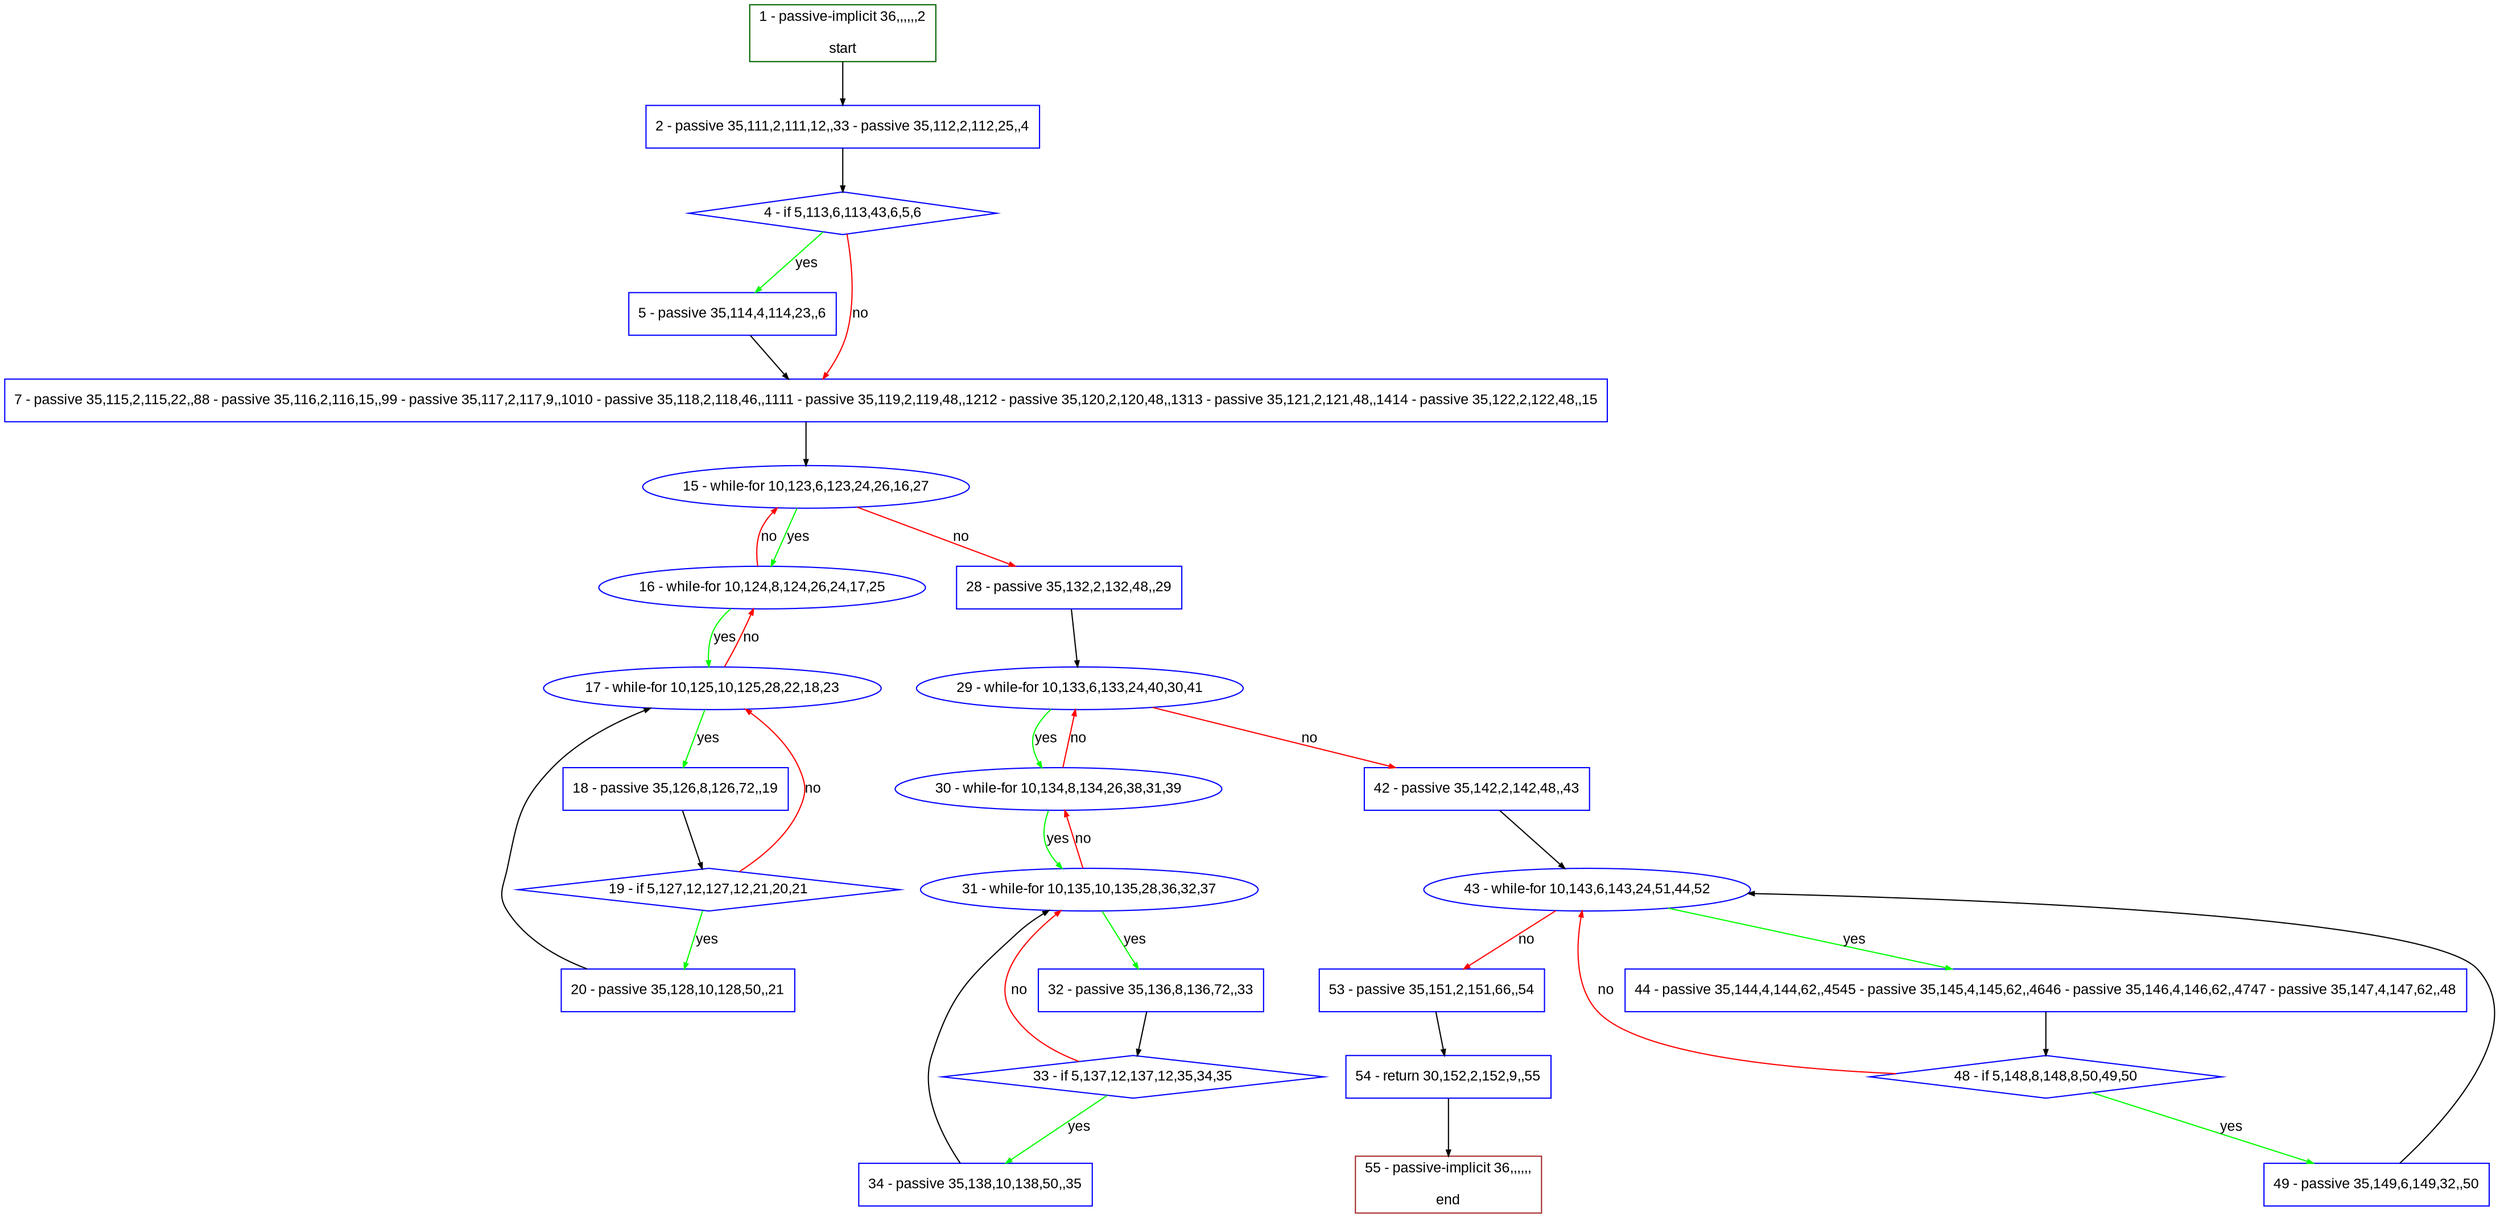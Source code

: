 digraph "" {
  graph [pack="true", label="", fontsize="12", packmode="clust", fontname="Arial", fillcolor="#FFFFCC", bgcolor="white", style="rounded,filled", compound="true"];
  node [node_initialized="no", label="", color="grey", fontsize="12", fillcolor="white", fontname="Arial", style="filled", shape="rectangle", compound="true", fixedsize="false"];
  edge [fontcolor="black", arrowhead="normal", arrowtail="none", arrowsize="0.5", ltail="", label="", color="black", fontsize="12", lhead="", fontname="Arial", dir="forward", compound="true"];
  __N1 [label="2 - passive 35,111,2,111,12,,33 - passive 35,112,2,112,25,,4", color="#0000ff", fillcolor="#ffffff", style="filled", shape="box"];
  __N2 [label="1 - passive-implicit 36,,,,,,2\n\nstart", color="#006400", fillcolor="#ffffff", style="filled", shape="box"];
  __N3 [label="4 - if 5,113,6,113,43,6,5,6", color="#0000ff", fillcolor="#ffffff", style="filled", shape="diamond"];
  __N4 [label="5 - passive 35,114,4,114,23,,6", color="#0000ff", fillcolor="#ffffff", style="filled", shape="box"];
  __N5 [label="7 - passive 35,115,2,115,22,,88 - passive 35,116,2,116,15,,99 - passive 35,117,2,117,9,,1010 - passive 35,118,2,118,46,,1111 - passive 35,119,2,119,48,,1212 - passive 35,120,2,120,48,,1313 - passive 35,121,2,121,48,,1414 - passive 35,122,2,122,48,,15", color="#0000ff", fillcolor="#ffffff", style="filled", shape="box"];
  __N6 [label="15 - while-for 10,123,6,123,24,26,16,27", color="#0000ff", fillcolor="#ffffff", style="filled", shape="oval"];
  __N7 [label="16 - while-for 10,124,8,124,26,24,17,25", color="#0000ff", fillcolor="#ffffff", style="filled", shape="oval"];
  __N8 [label="28 - passive 35,132,2,132,48,,29", color="#0000ff", fillcolor="#ffffff", style="filled", shape="box"];
  __N9 [label="17 - while-for 10,125,10,125,28,22,18,23", color="#0000ff", fillcolor="#ffffff", style="filled", shape="oval"];
  __N10 [label="18 - passive 35,126,8,126,72,,19", color="#0000ff", fillcolor="#ffffff", style="filled", shape="box"];
  __N11 [label="19 - if 5,127,12,127,12,21,20,21", color="#0000ff", fillcolor="#ffffff", style="filled", shape="diamond"];
  __N12 [label="20 - passive 35,128,10,128,50,,21", color="#0000ff", fillcolor="#ffffff", style="filled", shape="box"];
  __N13 [label="29 - while-for 10,133,6,133,24,40,30,41", color="#0000ff", fillcolor="#ffffff", style="filled", shape="oval"];
  __N14 [label="30 - while-for 10,134,8,134,26,38,31,39", color="#0000ff", fillcolor="#ffffff", style="filled", shape="oval"];
  __N15 [label="42 - passive 35,142,2,142,48,,43", color="#0000ff", fillcolor="#ffffff", style="filled", shape="box"];
  __N16 [label="31 - while-for 10,135,10,135,28,36,32,37", color="#0000ff", fillcolor="#ffffff", style="filled", shape="oval"];
  __N17 [label="32 - passive 35,136,8,136,72,,33", color="#0000ff", fillcolor="#ffffff", style="filled", shape="box"];
  __N18 [label="33 - if 5,137,12,137,12,35,34,35", color="#0000ff", fillcolor="#ffffff", style="filled", shape="diamond"];
  __N19 [label="34 - passive 35,138,10,138,50,,35", color="#0000ff", fillcolor="#ffffff", style="filled", shape="box"];
  __N20 [label="43 - while-for 10,143,6,143,24,51,44,52", color="#0000ff", fillcolor="#ffffff", style="filled", shape="oval"];
  __N21 [label="44 - passive 35,144,4,144,62,,4545 - passive 35,145,4,145,62,,4646 - passive 35,146,4,146,62,,4747 - passive 35,147,4,147,62,,48", color="#0000ff", fillcolor="#ffffff", style="filled", shape="box"];
  __N22 [label="53 - passive 35,151,2,151,66,,54", color="#0000ff", fillcolor="#ffffff", style="filled", shape="box"];
  __N23 [label="48 - if 5,148,8,148,8,50,49,50", color="#0000ff", fillcolor="#ffffff", style="filled", shape="diamond"];
  __N24 [label="49 - passive 35,149,6,149,32,,50", color="#0000ff", fillcolor="#ffffff", style="filled", shape="box"];
  __N25 [label="54 - return 30,152,2,152,9,,55", color="#0000ff", fillcolor="#ffffff", style="filled", shape="box"];
  __N26 [label="55 - passive-implicit 36,,,,,,\n\nend", color="#a52a2a", fillcolor="#ffffff", style="filled", shape="box"];
  __N2 -> __N1 [arrowhead="normal", arrowtail="none", color="#000000", label="", dir="forward"];
  __N1 -> __N3 [arrowhead="normal", arrowtail="none", color="#000000", label="", dir="forward"];
  __N3 -> __N4 [arrowhead="normal", arrowtail="none", color="#00ff00", label="yes", dir="forward"];
  __N3 -> __N5 [arrowhead="normal", arrowtail="none", color="#ff0000", label="no", dir="forward"];
  __N4 -> __N5 [arrowhead="normal", arrowtail="none", color="#000000", label="", dir="forward"];
  __N5 -> __N6 [arrowhead="normal", arrowtail="none", color="#000000", label="", dir="forward"];
  __N6 -> __N7 [arrowhead="normal", arrowtail="none", color="#00ff00", label="yes", dir="forward"];
  __N7 -> __N6 [arrowhead="normal", arrowtail="none", color="#ff0000", label="no", dir="forward"];
  __N6 -> __N8 [arrowhead="normal", arrowtail="none", color="#ff0000", label="no", dir="forward"];
  __N7 -> __N9 [arrowhead="normal", arrowtail="none", color="#00ff00", label="yes", dir="forward"];
  __N9 -> __N7 [arrowhead="normal", arrowtail="none", color="#ff0000", label="no", dir="forward"];
  __N9 -> __N10 [arrowhead="normal", arrowtail="none", color="#00ff00", label="yes", dir="forward"];
  __N10 -> __N11 [arrowhead="normal", arrowtail="none", color="#000000", label="", dir="forward"];
  __N11 -> __N9 [arrowhead="normal", arrowtail="none", color="#ff0000", label="no", dir="forward"];
  __N11 -> __N12 [arrowhead="normal", arrowtail="none", color="#00ff00", label="yes", dir="forward"];
  __N12 -> __N9 [arrowhead="normal", arrowtail="none", color="#000000", label="", dir="forward"];
  __N8 -> __N13 [arrowhead="normal", arrowtail="none", color="#000000", label="", dir="forward"];
  __N13 -> __N14 [arrowhead="normal", arrowtail="none", color="#00ff00", label="yes", dir="forward"];
  __N14 -> __N13 [arrowhead="normal", arrowtail="none", color="#ff0000", label="no", dir="forward"];
  __N13 -> __N15 [arrowhead="normal", arrowtail="none", color="#ff0000", label="no", dir="forward"];
  __N14 -> __N16 [arrowhead="normal", arrowtail="none", color="#00ff00", label="yes", dir="forward"];
  __N16 -> __N14 [arrowhead="normal", arrowtail="none", color="#ff0000", label="no", dir="forward"];
  __N16 -> __N17 [arrowhead="normal", arrowtail="none", color="#00ff00", label="yes", dir="forward"];
  __N17 -> __N18 [arrowhead="normal", arrowtail="none", color="#000000", label="", dir="forward"];
  __N18 -> __N16 [arrowhead="normal", arrowtail="none", color="#ff0000", label="no", dir="forward"];
  __N18 -> __N19 [arrowhead="normal", arrowtail="none", color="#00ff00", label="yes", dir="forward"];
  __N19 -> __N16 [arrowhead="normal", arrowtail="none", color="#000000", label="", dir="forward"];
  __N15 -> __N20 [arrowhead="normal", arrowtail="none", color="#000000", label="", dir="forward"];
  __N20 -> __N21 [arrowhead="normal", arrowtail="none", color="#00ff00", label="yes", dir="forward"];
  __N20 -> __N22 [arrowhead="normal", arrowtail="none", color="#ff0000", label="no", dir="forward"];
  __N21 -> __N23 [arrowhead="normal", arrowtail="none", color="#000000", label="", dir="forward"];
  __N23 -> __N20 [arrowhead="normal", arrowtail="none", color="#ff0000", label="no", dir="forward"];
  __N23 -> __N24 [arrowhead="normal", arrowtail="none", color="#00ff00", label="yes", dir="forward"];
  __N24 -> __N20 [arrowhead="normal", arrowtail="none", color="#000000", label="", dir="forward"];
  __N22 -> __N25 [arrowhead="normal", arrowtail="none", color="#000000", label="", dir="forward"];
  __N25 -> __N26 [arrowhead="normal", arrowtail="none", color="#000000", label="", dir="forward"];
}
